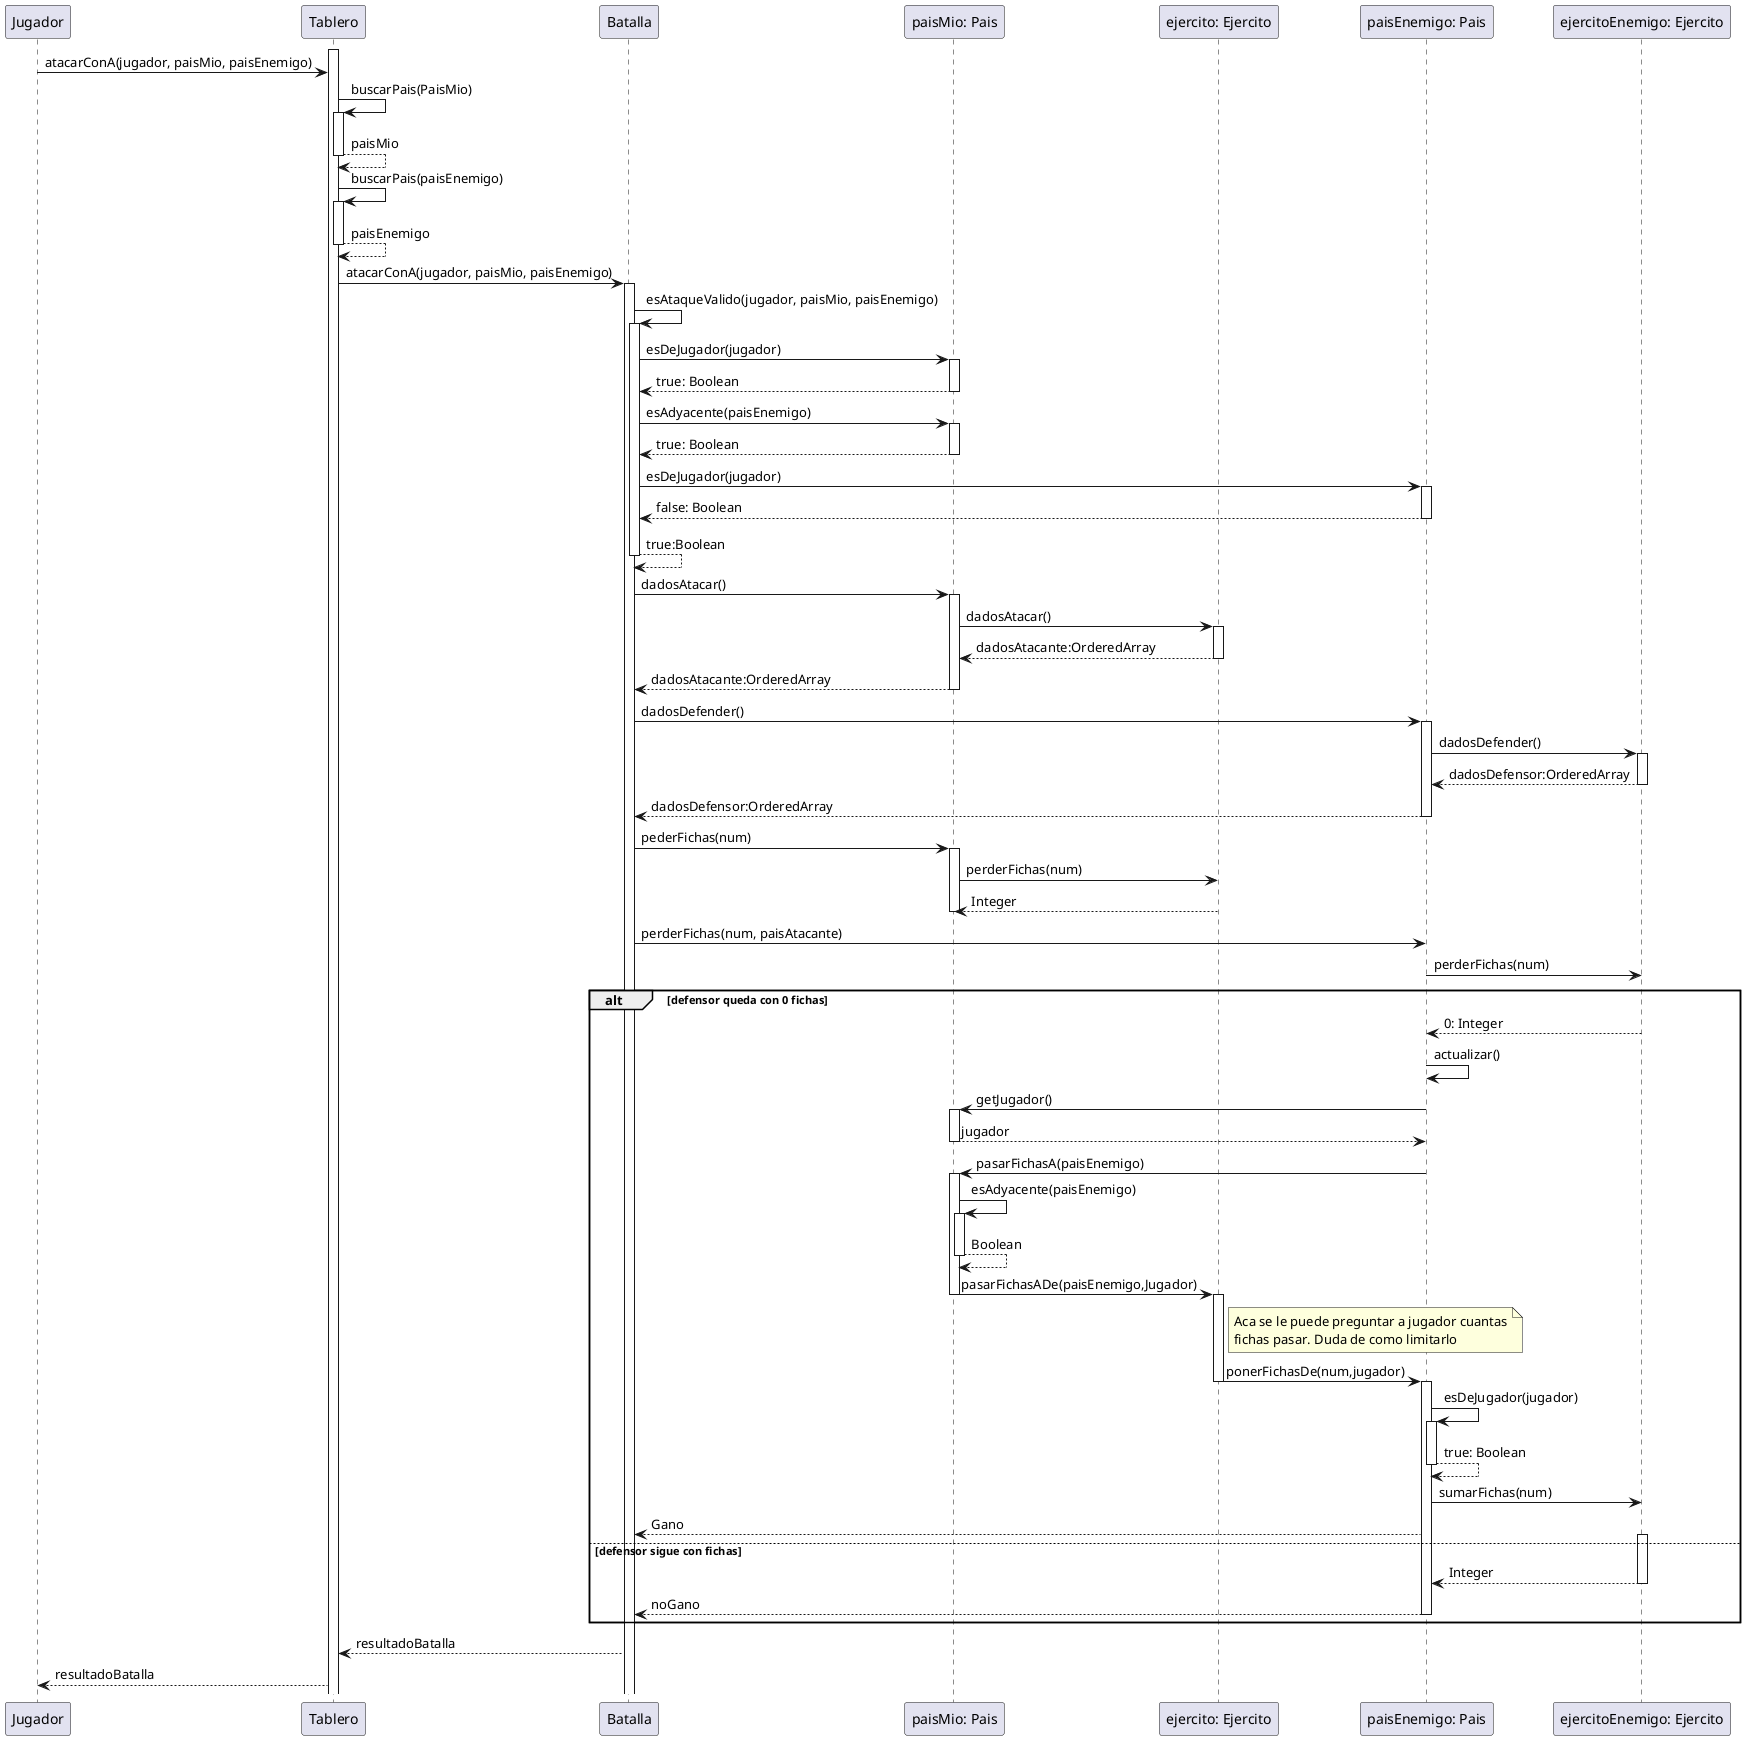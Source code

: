 @startuml DiagramaDeSecuenciaUnPaisAtacaAOtro-V0.2

Participant Jugador
Participant Tablero
Participant Batalla
Participant Pais as "paisMio: Pais"
Participant Ejercito as "ejercito: Ejercito"
Participant PaisEnemigo as "paisEnemigo: Pais"
Participant EjercitoEnemigo as "ejercitoEnemigo: Ejercito"

activate Tablero
Jugador->Tablero: atacarConA(jugador, paisMio, paisEnemigo)
Tablero -> Tablero: buscarPais(PaisMio)
activate Tablero
Tablero --> Tablero: paisMio
deactivate Tablero
Tablero -> Tablero: buscarPais(paisEnemigo)
activate Tablero
Tablero --> Tablero: paisEnemigo
deactivate Tablero
Tablero -> Batalla: atacarConA(jugador, paisMio, paisEnemigo)
activate Batalla
Batalla -> Batalla: esAtaqueValido(jugador, paisMio, paisEnemigo)
activate Batalla
Batalla -> Pais: esDeJugador(jugador)
activate Pais
Pais --> Batalla: true: Boolean
deactivate Pais
Batalla -> Pais: esAdyacente(paisEnemigo)
activate Pais
Pais --> Batalla: true: Boolean
deactivate Pais
Batalla -> PaisEnemigo: esDeJugador(jugador)
activate PaisEnemigo
PaisEnemigo --> Batalla: false: Boolean
deactivate PaisEnemigo
Batalla --> Batalla: true:Boolean
deactivate Batalla
Batalla -> Pais: dadosAtacar()
activate Pais
Pais -> Ejercito: dadosAtacar()
activate Ejercito
Ejercito --> Pais: dadosAtacante:OrderedArray
deactivate Ejercito
Pais --> Batalla: dadosAtacante:OrderedArray
deactivate Pais
Batalla -> PaisEnemigo: dadosDefender()
activate PaisEnemigo
PaisEnemigo -> EjercitoEnemigo: dadosDefender()
activate EjercitoEnemigo
EjercitoEnemigo --> PaisEnemigo: dadosDefensor:OrderedArray
deactivate EjercitoEnemigo
PaisEnemigo --> Batalla: dadosDefensor:OrderedArray
deactivate PaisEnemigo
Batalla -> Pais: pederFichas(num)
activate Pais
Pais -> Ejercito: perderFichas(num)
Ejercito --> Pais: Integer
deactivate Pais
Batalla -> PaisEnemigo: perderFichas(num, paisAtacante)
PaisEnemigo -> EjercitoEnemigo: perderFichas(num)

alt defensor queda con 0 fichas
    EjercitoEnemigo --> PaisEnemigo: 0: Integer
    PaisEnemigo -> PaisEnemigo: actualizar()
    PaisEnemigo -> Pais: getJugador()
    activate Pais
    Pais --> PaisEnemigo:  jugador
    deactivate Pais
    PaisEnemigo -> Pais: pasarFichasA(paisEnemigo)
    activate Pais
    Pais -> Pais: esAdyacente(paisEnemigo)
    activate Pais
    Pais --> Pais: Boolean
    deactivate Pais
    Pais -> Ejercito: pasarFichasADe(paisEnemigo,Jugador)
    deactivate Pais
    activate Ejercito
    note right Ejercito
        Aca se le puede preguntar a jugador cuantas
        fichas pasar. Duda de como limitarlo
    end note
    Ejercito -> PaisEnemigo: ponerFichasDe(num,jugador)
    deactivate Ejercito
    activate PaisEnemigo
    PaisEnemigo -> PaisEnemigo: esDeJugador(jugador)
    activate PaisEnemigo
    PaisEnemigo --> PaisEnemigo: true: Boolean
    deactivate PaisEnemigo
    PaisEnemigo -> EjercitoEnemigo: sumarFichas(num)
    PaisEnemigo --> Batalla: Gano
else  defensor sigue con fichas
    activate EjercitoEnemigo
    EjercitoEnemigo --> PaisEnemigo: Integer
    deactivate EjercitoEnemigo
    PaisEnemigo --> Batalla: noGano
    deactivate PaisEnemigo
end
Batalla --> Tablero: resultadoBatalla
Tablero --> Jugador: resultadoBatalla

@enduml